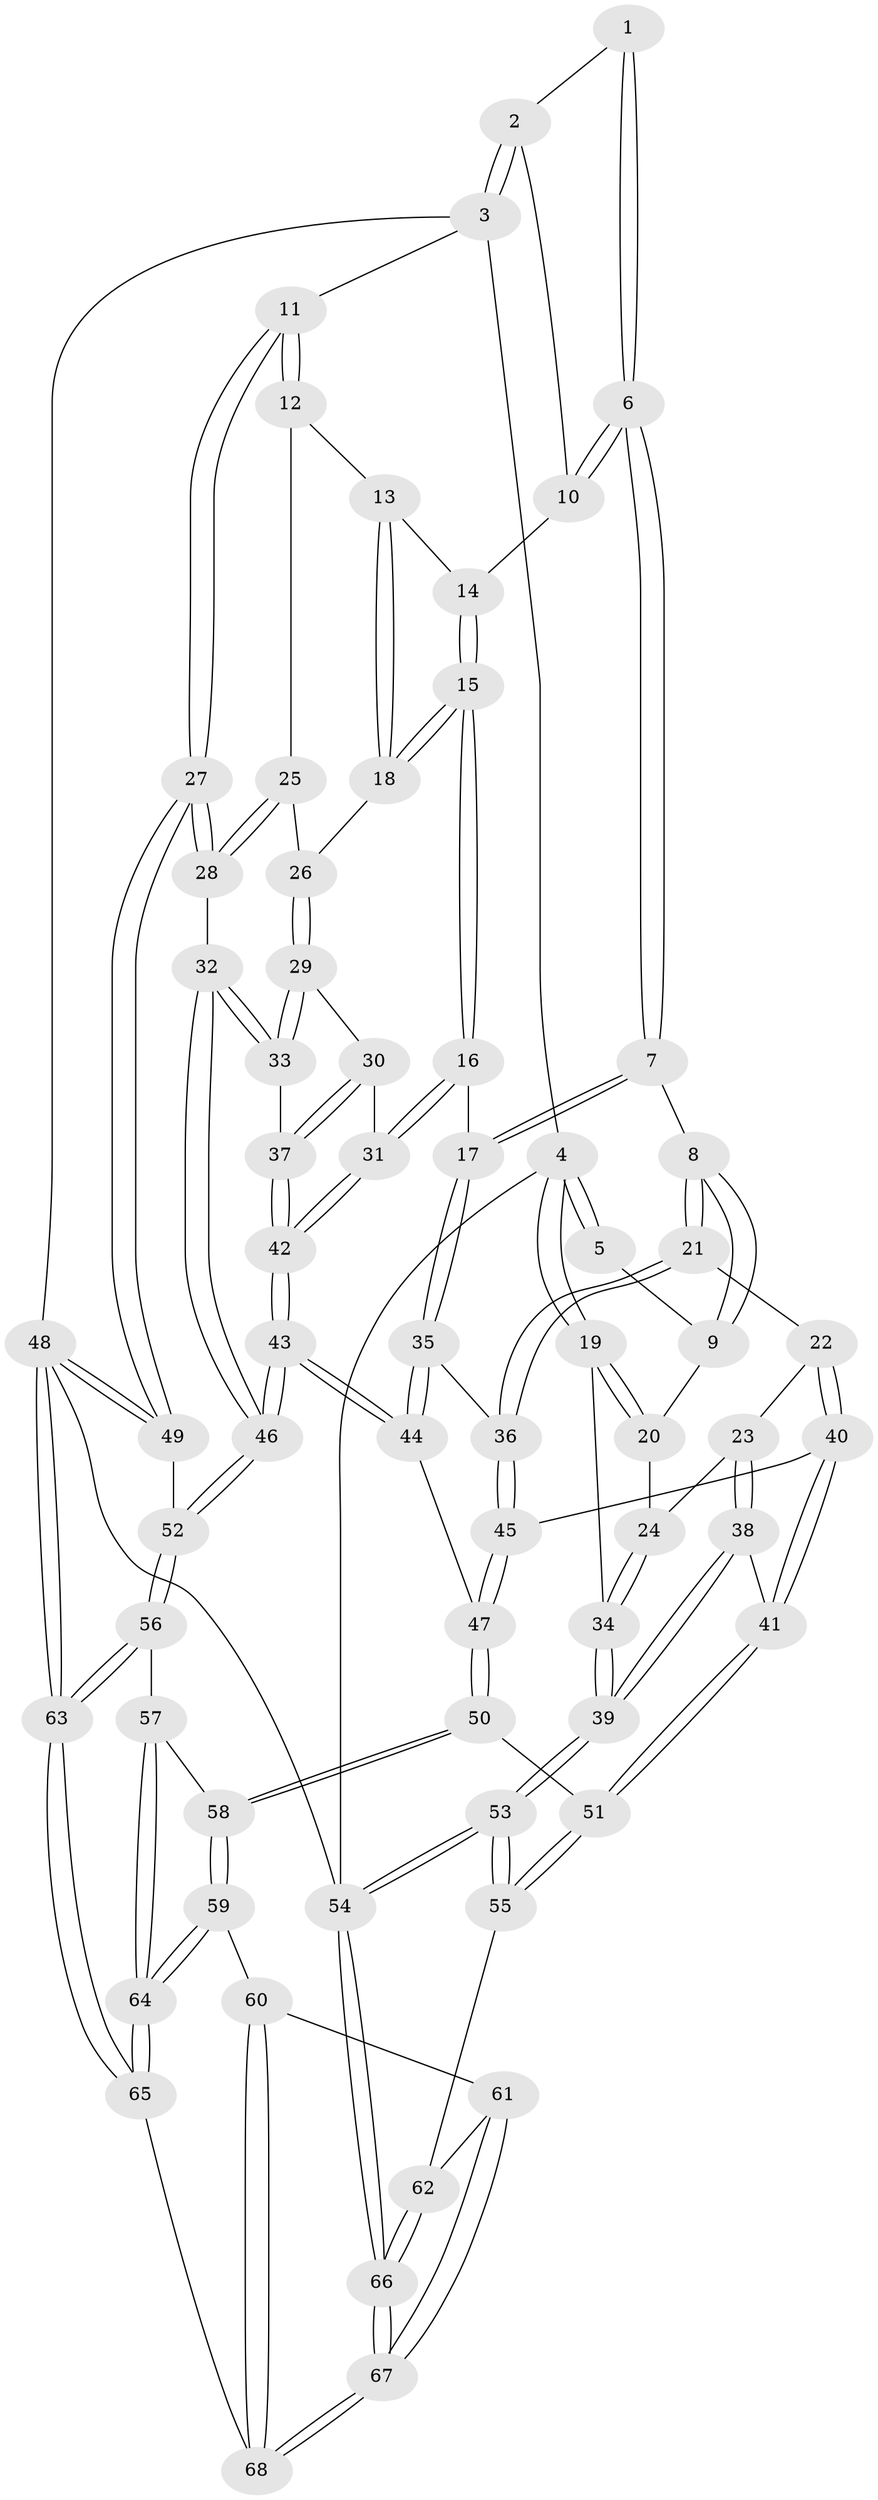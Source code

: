 // Generated by graph-tools (version 1.1) at 2025/03/03/09/25 03:03:21]
// undirected, 68 vertices, 167 edges
graph export_dot {
graph [start="1"]
  node [color=gray90,style=filled];
  1 [pos="+0.279103013260886+0"];
  2 [pos="+0.594043684886259+0"];
  3 [pos="+1+0"];
  4 [pos="+0+0"];
  5 [pos="+0.1908511533659487+0"];
  6 [pos="+0.3764610041401739+0.1584536093256226"];
  7 [pos="+0.35952999911287525+0.2245565800029647"];
  8 [pos="+0.34057690630914017+0.22923770693408121"];
  9 [pos="+0.18151134791810988+0.12975447583133012"];
  10 [pos="+0.5669437032995852+0"];
  11 [pos="+1+0"];
  12 [pos="+0.9311042080727073+0.0550988311487746"];
  13 [pos="+0.679584047449308+0.18393079696818"];
  14 [pos="+0.576557998996294+0.06888729960323167"];
  15 [pos="+0.5039248940215256+0.24677384463607932"];
  16 [pos="+0.4719754045120925+0.2707683112246262"];
  17 [pos="+0.47128777720092346+0.2706559094954264"];
  18 [pos="+0.6619775261340182+0.24162791522238336"];
  19 [pos="+0+0"];
  20 [pos="+0.1295083078545405+0.1669920141507048"];
  21 [pos="+0.2896292222192181+0.3086436563474003"];
  22 [pos="+0.18152472323729277+0.3328572775452965"];
  23 [pos="+0.15101808402365338+0.32356485284881326"];
  24 [pos="+0.09128580301728555+0.26085014349718016"];
  25 [pos="+0.7562460956970792+0.2667599364061504"];
  26 [pos="+0.6854573110649907+0.2788909282057625"];
  27 [pos="+0.9806646205574167+0.42783450137326695"];
  28 [pos="+0.8996235231060311+0.4234063598254579"];
  29 [pos="+0.6851858991659214+0.2842833966769088"];
  30 [pos="+0.6163982360387217+0.34506876949778403"];
  31 [pos="+0.5100911008461523+0.3378105563613401"];
  32 [pos="+0.8166125069092925+0.43296005835578727"];
  33 [pos="+0.7377709552324397+0.41035511877986774"];
  34 [pos="+0+0.3588887628628437"];
  35 [pos="+0.37190919839379505+0.4468430329171874"];
  36 [pos="+0.3024502776876969+0.4103606895679606"];
  37 [pos="+0.6649962346040966+0.4342932482451185"];
  38 [pos="+0.031984585383463195+0.5283543299933946"];
  39 [pos="+0+0.5151146192942484"];
  40 [pos="+0.19343612277834754+0.4783553074567633"];
  41 [pos="+0.11816597254678647+0.5547709061873467"];
  42 [pos="+0.5380043346040367+0.5381482378016571"];
  43 [pos="+0.5284966498065778+0.5650820932874497"];
  44 [pos="+0.45333141586018993+0.5618514043617202"];
  45 [pos="+0.2569584329254719+0.45406214611541756"];
  46 [pos="+0.626672208966744+0.697994709463584"];
  47 [pos="+0.36327173198905766+0.6033225418997524"];
  48 [pos="+1+1"];
  49 [pos="+1+0.636891118191326"];
  50 [pos="+0.2999852649964489+0.6512560758371914"];
  51 [pos="+0.17985848552346032+0.628071035689745"];
  52 [pos="+0.6315905551762846+0.7100058131247516"];
  53 [pos="+0+0.8101781696107853"];
  54 [pos="+0+1"];
  55 [pos="+0.11080626158191698+0.8145479843132191"];
  56 [pos="+0.6293284682467545+0.721910129250457"];
  57 [pos="+0.5074629436322737+0.7832192756534044"];
  58 [pos="+0.3380581083535642+0.8036713850026648"];
  59 [pos="+0.3201374591066262+0.8382887324980713"];
  60 [pos="+0.2518817782484066+0.8822189998833487"];
  61 [pos="+0.13080658476282847+0.834778280743674"];
  62 [pos="+0.12719257283713017+0.8313114668852404"];
  63 [pos="+0.787880531549018+1"];
  64 [pos="+0.4455388894834878+0.9675152337843917"];
  65 [pos="+0.5120901172153035+1"];
  66 [pos="+0+1"];
  67 [pos="+0.020933556989477128+1"];
  68 [pos="+0.24575402236270635+1"];
  1 -- 2;
  1 -- 6;
  1 -- 6;
  2 -- 3;
  2 -- 3;
  2 -- 10;
  3 -- 4;
  3 -- 11;
  3 -- 48;
  4 -- 5;
  4 -- 5;
  4 -- 19;
  4 -- 19;
  4 -- 54;
  5 -- 9;
  6 -- 7;
  6 -- 7;
  6 -- 10;
  6 -- 10;
  7 -- 8;
  7 -- 17;
  7 -- 17;
  8 -- 9;
  8 -- 9;
  8 -- 21;
  8 -- 21;
  9 -- 20;
  10 -- 14;
  11 -- 12;
  11 -- 12;
  11 -- 27;
  11 -- 27;
  12 -- 13;
  12 -- 25;
  13 -- 14;
  13 -- 18;
  13 -- 18;
  14 -- 15;
  14 -- 15;
  15 -- 16;
  15 -- 16;
  15 -- 18;
  15 -- 18;
  16 -- 17;
  16 -- 31;
  16 -- 31;
  17 -- 35;
  17 -- 35;
  18 -- 26;
  19 -- 20;
  19 -- 20;
  19 -- 34;
  20 -- 24;
  21 -- 22;
  21 -- 36;
  21 -- 36;
  22 -- 23;
  22 -- 40;
  22 -- 40;
  23 -- 24;
  23 -- 38;
  23 -- 38;
  24 -- 34;
  24 -- 34;
  25 -- 26;
  25 -- 28;
  25 -- 28;
  26 -- 29;
  26 -- 29;
  27 -- 28;
  27 -- 28;
  27 -- 49;
  27 -- 49;
  28 -- 32;
  29 -- 30;
  29 -- 33;
  29 -- 33;
  30 -- 31;
  30 -- 37;
  30 -- 37;
  31 -- 42;
  31 -- 42;
  32 -- 33;
  32 -- 33;
  32 -- 46;
  32 -- 46;
  33 -- 37;
  34 -- 39;
  34 -- 39;
  35 -- 36;
  35 -- 44;
  35 -- 44;
  36 -- 45;
  36 -- 45;
  37 -- 42;
  37 -- 42;
  38 -- 39;
  38 -- 39;
  38 -- 41;
  39 -- 53;
  39 -- 53;
  40 -- 41;
  40 -- 41;
  40 -- 45;
  41 -- 51;
  41 -- 51;
  42 -- 43;
  42 -- 43;
  43 -- 44;
  43 -- 44;
  43 -- 46;
  43 -- 46;
  44 -- 47;
  45 -- 47;
  45 -- 47;
  46 -- 52;
  46 -- 52;
  47 -- 50;
  47 -- 50;
  48 -- 49;
  48 -- 49;
  48 -- 63;
  48 -- 63;
  48 -- 54;
  49 -- 52;
  50 -- 51;
  50 -- 58;
  50 -- 58;
  51 -- 55;
  51 -- 55;
  52 -- 56;
  52 -- 56;
  53 -- 54;
  53 -- 54;
  53 -- 55;
  53 -- 55;
  54 -- 66;
  54 -- 66;
  55 -- 62;
  56 -- 57;
  56 -- 63;
  56 -- 63;
  57 -- 58;
  57 -- 64;
  57 -- 64;
  58 -- 59;
  58 -- 59;
  59 -- 60;
  59 -- 64;
  59 -- 64;
  60 -- 61;
  60 -- 68;
  60 -- 68;
  61 -- 62;
  61 -- 67;
  61 -- 67;
  62 -- 66;
  62 -- 66;
  63 -- 65;
  63 -- 65;
  64 -- 65;
  64 -- 65;
  65 -- 68;
  66 -- 67;
  66 -- 67;
  67 -- 68;
  67 -- 68;
}
